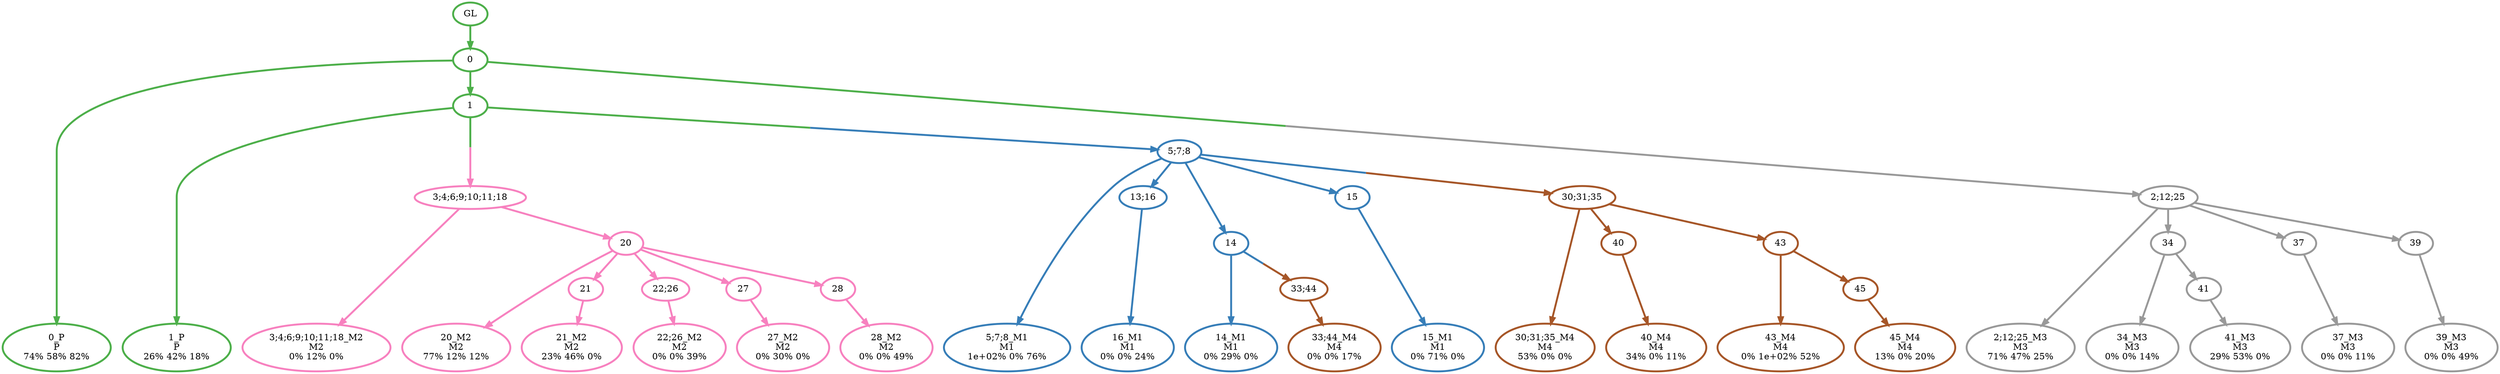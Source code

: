 digraph T {
	{
		rank=same
		42 [penwidth=3,colorscheme=set19,color=3,label="0_P\nP\n74% 58% 82%"]
		40 [penwidth=3,colorscheme=set19,color=3,label="1_P\nP\n26% 42% 18%"]
		39 [penwidth=3,colorscheme=set19,color=2,label="5;7;8_M1\nM1\n1e+02% 0% 76%"]
		37 [penwidth=3,colorscheme=set19,color=2,label="16_M1\nM1\n0% 0% 24%"]
		35 [penwidth=3,colorscheme=set19,color=2,label="14_M1\nM1\n0% 29% 0%"]
		33 [penwidth=3,colorscheme=set19,color=2,label="15_M1\nM1\n0% 71% 0%"]
		32 [penwidth=3,colorscheme=set19,color=8,label="3;4;6;9;10;11;18_M2\nM2\n0% 12% 0%"]
		30 [penwidth=3,colorscheme=set19,color=8,label="20_M2\nM2\n77% 12% 12%"]
		28 [penwidth=3,colorscheme=set19,color=8,label="21_M2\nM2\n23% 46% 0%"]
		26 [penwidth=3,colorscheme=set19,color=8,label="22;26_M2\nM2\n0% 0% 39%"]
		24 [penwidth=3,colorscheme=set19,color=8,label="27_M2\nM2\n0% 30% 0%"]
		22 [penwidth=3,colorscheme=set19,color=8,label="28_M2\nM2\n0% 0% 49%"]
		21 [penwidth=3,colorscheme=set19,color=9,label="2;12;25_M3\nM3\n71% 47% 25%"]
		19 [penwidth=3,colorscheme=set19,color=9,label="34_M3\nM3\n0% 0% 14%"]
		17 [penwidth=3,colorscheme=set19,color=9,label="41_M3\nM3\n29% 53% 0%"]
		15 [penwidth=3,colorscheme=set19,color=9,label="37_M3\nM3\n0% 0% 11%"]
		13 [penwidth=3,colorscheme=set19,color=9,label="39_M3\nM3\n0% 0% 49%"]
		12 [penwidth=3,colorscheme=set19,color=7,label="33;44_M4\nM4\n0% 0% 17%"]
		11 [penwidth=3,colorscheme=set19,color=7,label="30;31;35_M4\nM4\n53% 0% 0%"]
		9 [penwidth=3,colorscheme=set19,color=7,label="40_M4\nM4\n34% 0% 11%"]
		7 [penwidth=3,colorscheme=set19,color=7,label="43_M4\nM4\n0% 1e+02% 52%"]
		5 [penwidth=3,colorscheme=set19,color=7,label="45_M4\nM4\n13% 0% 20%"]
	}
	44 [penwidth=3,colorscheme=set19,color=3,label="GL"]
	43 [penwidth=3,colorscheme=set19,color=3,label="0"]
	41 [penwidth=3,colorscheme=set19,color=3,label="1"]
	38 [penwidth=3,colorscheme=set19,color=2,label="13;16"]
	36 [penwidth=3,colorscheme=set19,color=2,label="14"]
	34 [penwidth=3,colorscheme=set19,color=2,label="15"]
	31 [penwidth=3,colorscheme=set19,color=8,label="20"]
	29 [penwidth=3,colorscheme=set19,color=8,label="21"]
	27 [penwidth=3,colorscheme=set19,color=8,label="22;26"]
	25 [penwidth=3,colorscheme=set19,color=8,label="27"]
	23 [penwidth=3,colorscheme=set19,color=8,label="28"]
	20 [penwidth=3,colorscheme=set19,color=9,label="34"]
	18 [penwidth=3,colorscheme=set19,color=9,label="41"]
	16 [penwidth=3,colorscheme=set19,color=9,label="37"]
	14 [penwidth=3,colorscheme=set19,color=9,label="39"]
	10 [penwidth=3,colorscheme=set19,color=7,label="40"]
	8 [penwidth=3,colorscheme=set19,color=7,label="43"]
	6 [penwidth=3,colorscheme=set19,color=7,label="45"]
	4 [penwidth=3,colorscheme=set19,color=7,label="33;44"]
	3 [penwidth=3,colorscheme=set19,color=7,label="30;31;35"]
	2 [penwidth=3,colorscheme=set19,color=9,label="2;12;25"]
	1 [penwidth=3,colorscheme=set19,color=8,label="3;4;6;9;10;11;18"]
	0 [penwidth=3,colorscheme=set19,color=2,label="5;7;8"]
	44 -> 43 [penwidth=3,colorscheme=set19,color=3]
	43 -> 42 [penwidth=3,colorscheme=set19,color=3]
	43 -> 41 [penwidth=3,colorscheme=set19,color=3]
	43 -> 2 [penwidth=3,colorscheme=set19,color="3;0.5:9"]
	41 -> 40 [penwidth=3,colorscheme=set19,color=3]
	41 -> 1 [penwidth=3,colorscheme=set19,color="3;0.5:8"]
	41 -> 0 [penwidth=3,colorscheme=set19,color="3;0.5:2"]
	38 -> 37 [penwidth=3,colorscheme=set19,color=2]
	36 -> 35 [penwidth=3,colorscheme=set19,color=2]
	36 -> 4 [penwidth=3,colorscheme=set19,color="2;0.5:7"]
	34 -> 33 [penwidth=3,colorscheme=set19,color=2]
	31 -> 30 [penwidth=3,colorscheme=set19,color=8]
	31 -> 29 [penwidth=3,colorscheme=set19,color=8]
	31 -> 27 [penwidth=3,colorscheme=set19,color=8]
	31 -> 25 [penwidth=3,colorscheme=set19,color=8]
	31 -> 23 [penwidth=3,colorscheme=set19,color=8]
	29 -> 28 [penwidth=3,colorscheme=set19,color=8]
	27 -> 26 [penwidth=3,colorscheme=set19,color=8]
	25 -> 24 [penwidth=3,colorscheme=set19,color=8]
	23 -> 22 [penwidth=3,colorscheme=set19,color=8]
	20 -> 19 [penwidth=3,colorscheme=set19,color=9]
	20 -> 18 [penwidth=3,colorscheme=set19,color=9]
	18 -> 17 [penwidth=3,colorscheme=set19,color=9]
	16 -> 15 [penwidth=3,colorscheme=set19,color=9]
	14 -> 13 [penwidth=3,colorscheme=set19,color=9]
	10 -> 9 [penwidth=3,colorscheme=set19,color=7]
	8 -> 7 [penwidth=3,colorscheme=set19,color=7]
	8 -> 6 [penwidth=3,colorscheme=set19,color=7]
	6 -> 5 [penwidth=3,colorscheme=set19,color=7]
	4 -> 12 [penwidth=3,colorscheme=set19,color=7]
	3 -> 11 [penwidth=3,colorscheme=set19,color=7]
	3 -> 10 [penwidth=3,colorscheme=set19,color=7]
	3 -> 8 [penwidth=3,colorscheme=set19,color=7]
	2 -> 21 [penwidth=3,colorscheme=set19,color=9]
	2 -> 20 [penwidth=3,colorscheme=set19,color=9]
	2 -> 16 [penwidth=3,colorscheme=set19,color=9]
	2 -> 14 [penwidth=3,colorscheme=set19,color=9]
	1 -> 32 [penwidth=3,colorscheme=set19,color=8]
	1 -> 31 [penwidth=3,colorscheme=set19,color=8]
	0 -> 39 [penwidth=3,colorscheme=set19,color=2]
	0 -> 38 [penwidth=3,colorscheme=set19,color=2]
	0 -> 36 [penwidth=3,colorscheme=set19,color=2]
	0 -> 34 [penwidth=3,colorscheme=set19,color=2]
	0 -> 3 [penwidth=3,colorscheme=set19,color="2;0.5:7"]
}
